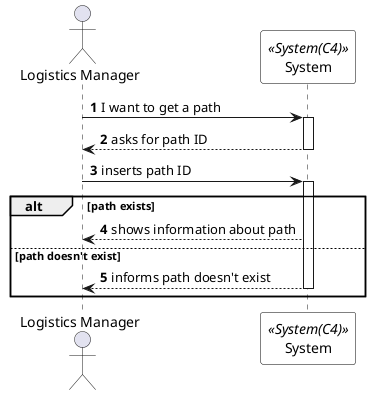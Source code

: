 @startuml getPathSSD
autonumber

skinparam sequence {
ParticipantBorderColor black
ParticipantBackgroundColor white
}

actor "Logistics Manager" as manager
participant System as system <<System(C4)>>


manager -> system: I want to get a path
activate system

system --> manager: asks for path ID
deactivate system

manager -> system: inserts path ID
activate system

alt path exists

system --> manager: shows information about path

else path doesn't exist

system --> manager: informs path doesn't exist
deactivate system

end

deactivate manager

@enduml